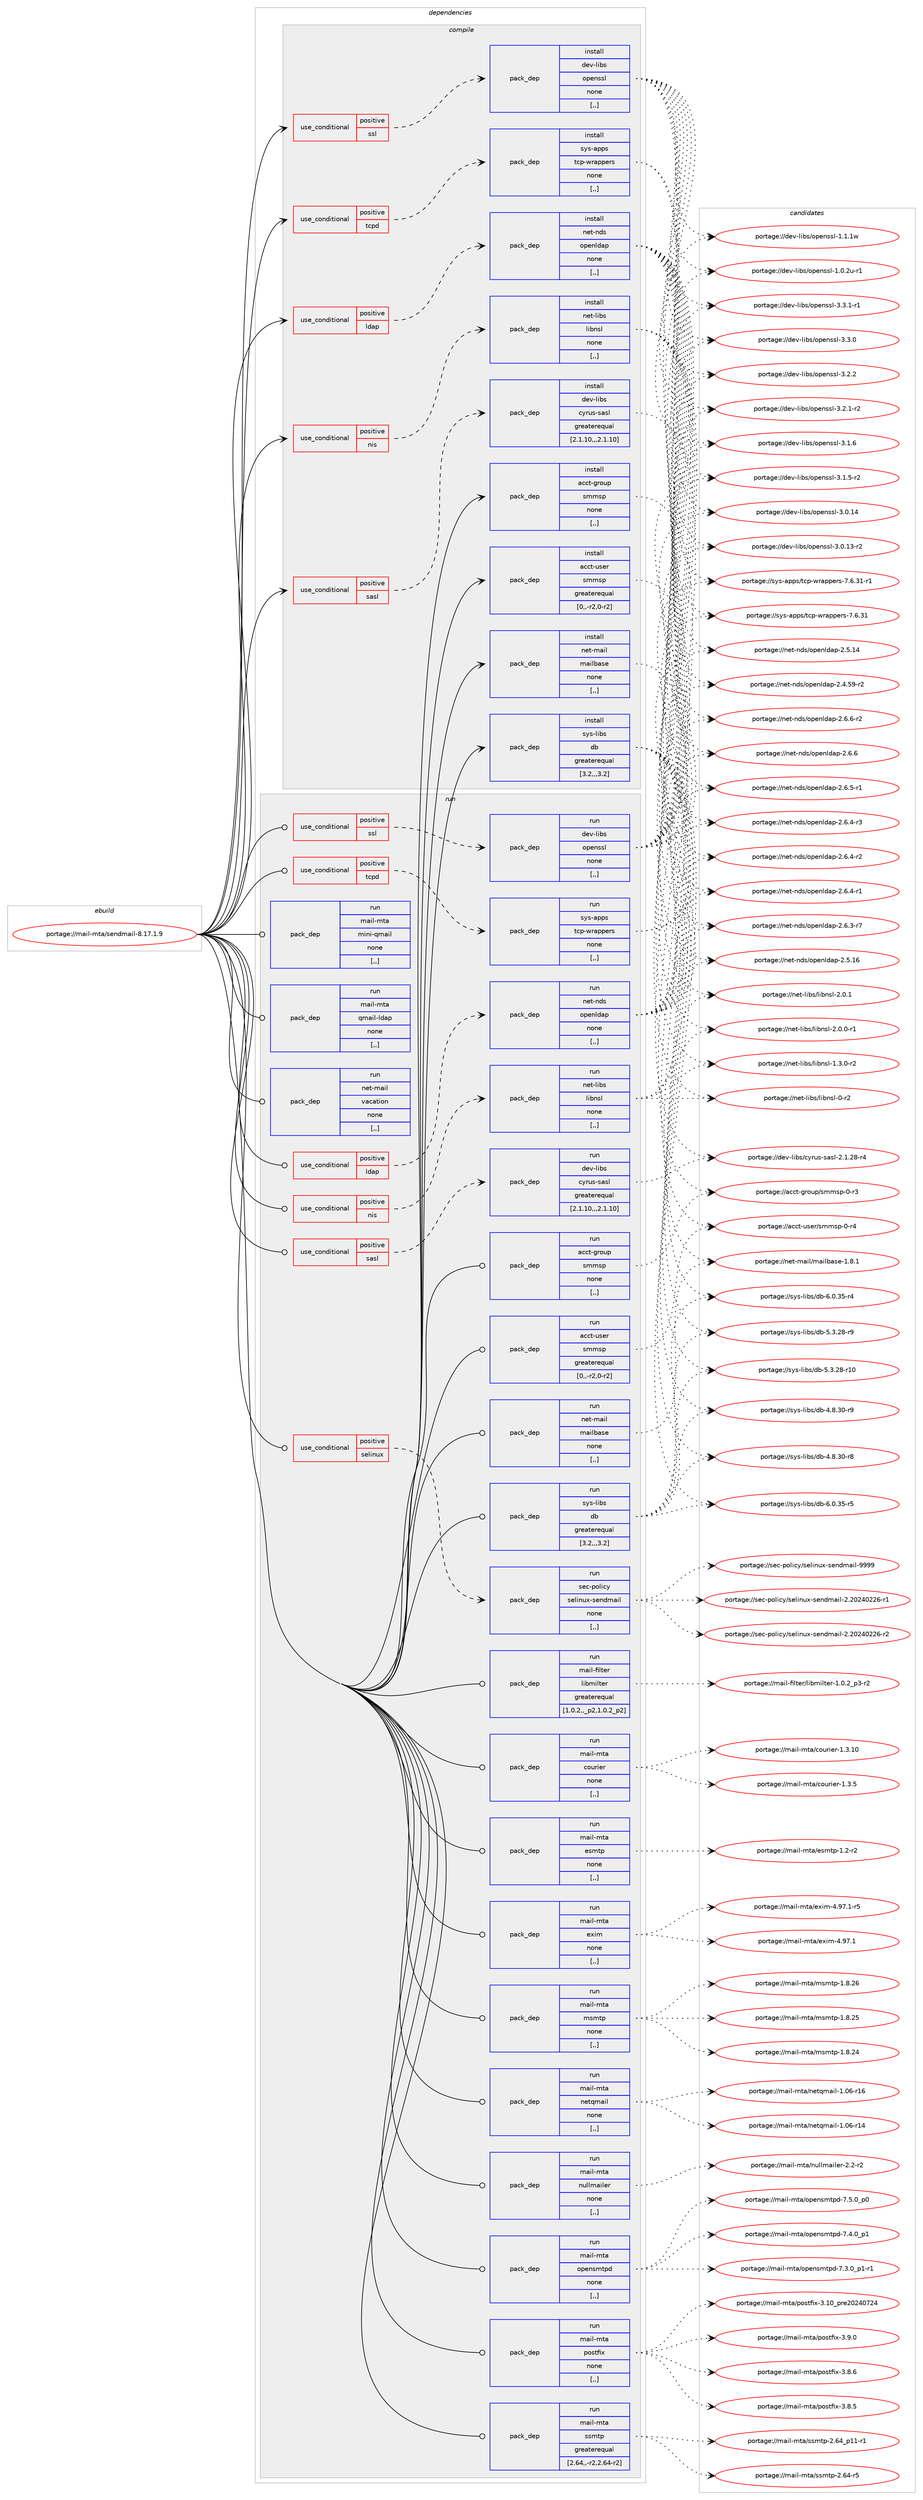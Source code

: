 digraph prolog {

# *************
# Graph options
# *************

newrank=true;
concentrate=true;
compound=true;
graph [rankdir=LR,fontname=Helvetica,fontsize=10,ranksep=1.5];#, ranksep=2.5, nodesep=0.2];
edge  [arrowhead=vee];
node  [fontname=Helvetica,fontsize=10];

# **********
# The ebuild
# **********

subgraph cluster_leftcol {
color=gray;
label=<<i>ebuild</i>>;
id [label="portage://mail-mta/sendmail-8.17.1.9", color=red, width=4, href="../mail-mta/sendmail-8.17.1.9.svg"];
}

# ****************
# The dependencies
# ****************

subgraph cluster_midcol {
color=gray;
label=<<i>dependencies</i>>;
subgraph cluster_compile {
fillcolor="#eeeeee";
style=filled;
label=<<i>compile</i>>;
subgraph cond70878 {
dependency281700 [label=<<TABLE BORDER="0" CELLBORDER="1" CELLSPACING="0" CELLPADDING="4"><TR><TD ROWSPAN="3" CELLPADDING="10">use_conditional</TD></TR><TR><TD>positive</TD></TR><TR><TD>ldap</TD></TR></TABLE>>, shape=none, color=red];
subgraph pack208512 {
dependency281701 [label=<<TABLE BORDER="0" CELLBORDER="1" CELLSPACING="0" CELLPADDING="4" WIDTH="220"><TR><TD ROWSPAN="6" CELLPADDING="30">pack_dep</TD></TR><TR><TD WIDTH="110">install</TD></TR><TR><TD>net-nds</TD></TR><TR><TD>openldap</TD></TR><TR><TD>none</TD></TR><TR><TD>[,,]</TD></TR></TABLE>>, shape=none, color=blue];
}
dependency281700:e -> dependency281701:w [weight=20,style="dashed",arrowhead="vee"];
}
id:e -> dependency281700:w [weight=20,style="solid",arrowhead="vee"];
subgraph cond70879 {
dependency281702 [label=<<TABLE BORDER="0" CELLBORDER="1" CELLSPACING="0" CELLPADDING="4"><TR><TD ROWSPAN="3" CELLPADDING="10">use_conditional</TD></TR><TR><TD>positive</TD></TR><TR><TD>nis</TD></TR></TABLE>>, shape=none, color=red];
subgraph pack208513 {
dependency281703 [label=<<TABLE BORDER="0" CELLBORDER="1" CELLSPACING="0" CELLPADDING="4" WIDTH="220"><TR><TD ROWSPAN="6" CELLPADDING="30">pack_dep</TD></TR><TR><TD WIDTH="110">install</TD></TR><TR><TD>net-libs</TD></TR><TR><TD>libnsl</TD></TR><TR><TD>none</TD></TR><TR><TD>[,,]</TD></TR></TABLE>>, shape=none, color=blue];
}
dependency281702:e -> dependency281703:w [weight=20,style="dashed",arrowhead="vee"];
}
id:e -> dependency281702:w [weight=20,style="solid",arrowhead="vee"];
subgraph cond70880 {
dependency281704 [label=<<TABLE BORDER="0" CELLBORDER="1" CELLSPACING="0" CELLPADDING="4"><TR><TD ROWSPAN="3" CELLPADDING="10">use_conditional</TD></TR><TR><TD>positive</TD></TR><TR><TD>sasl</TD></TR></TABLE>>, shape=none, color=red];
subgraph pack208514 {
dependency281705 [label=<<TABLE BORDER="0" CELLBORDER="1" CELLSPACING="0" CELLPADDING="4" WIDTH="220"><TR><TD ROWSPAN="6" CELLPADDING="30">pack_dep</TD></TR><TR><TD WIDTH="110">install</TD></TR><TR><TD>dev-libs</TD></TR><TR><TD>cyrus-sasl</TD></TR><TR><TD>greaterequal</TD></TR><TR><TD>[2.1.10,,,2.1.10]</TD></TR></TABLE>>, shape=none, color=blue];
}
dependency281704:e -> dependency281705:w [weight=20,style="dashed",arrowhead="vee"];
}
id:e -> dependency281704:w [weight=20,style="solid",arrowhead="vee"];
subgraph cond70881 {
dependency281706 [label=<<TABLE BORDER="0" CELLBORDER="1" CELLSPACING="0" CELLPADDING="4"><TR><TD ROWSPAN="3" CELLPADDING="10">use_conditional</TD></TR><TR><TD>positive</TD></TR><TR><TD>ssl</TD></TR></TABLE>>, shape=none, color=red];
subgraph pack208515 {
dependency281707 [label=<<TABLE BORDER="0" CELLBORDER="1" CELLSPACING="0" CELLPADDING="4" WIDTH="220"><TR><TD ROWSPAN="6" CELLPADDING="30">pack_dep</TD></TR><TR><TD WIDTH="110">install</TD></TR><TR><TD>dev-libs</TD></TR><TR><TD>openssl</TD></TR><TR><TD>none</TD></TR><TR><TD>[,,]</TD></TR></TABLE>>, shape=none, color=blue];
}
dependency281706:e -> dependency281707:w [weight=20,style="dashed",arrowhead="vee"];
}
id:e -> dependency281706:w [weight=20,style="solid",arrowhead="vee"];
subgraph cond70882 {
dependency281708 [label=<<TABLE BORDER="0" CELLBORDER="1" CELLSPACING="0" CELLPADDING="4"><TR><TD ROWSPAN="3" CELLPADDING="10">use_conditional</TD></TR><TR><TD>positive</TD></TR><TR><TD>tcpd</TD></TR></TABLE>>, shape=none, color=red];
subgraph pack208516 {
dependency281709 [label=<<TABLE BORDER="0" CELLBORDER="1" CELLSPACING="0" CELLPADDING="4" WIDTH="220"><TR><TD ROWSPAN="6" CELLPADDING="30">pack_dep</TD></TR><TR><TD WIDTH="110">install</TD></TR><TR><TD>sys-apps</TD></TR><TR><TD>tcp-wrappers</TD></TR><TR><TD>none</TD></TR><TR><TD>[,,]</TD></TR></TABLE>>, shape=none, color=blue];
}
dependency281708:e -> dependency281709:w [weight=20,style="dashed",arrowhead="vee"];
}
id:e -> dependency281708:w [weight=20,style="solid",arrowhead="vee"];
subgraph pack208517 {
dependency281710 [label=<<TABLE BORDER="0" CELLBORDER="1" CELLSPACING="0" CELLPADDING="4" WIDTH="220"><TR><TD ROWSPAN="6" CELLPADDING="30">pack_dep</TD></TR><TR><TD WIDTH="110">install</TD></TR><TR><TD>acct-group</TD></TR><TR><TD>smmsp</TD></TR><TR><TD>none</TD></TR><TR><TD>[,,]</TD></TR></TABLE>>, shape=none, color=blue];
}
id:e -> dependency281710:w [weight=20,style="solid",arrowhead="vee"];
subgraph pack208518 {
dependency281711 [label=<<TABLE BORDER="0" CELLBORDER="1" CELLSPACING="0" CELLPADDING="4" WIDTH="220"><TR><TD ROWSPAN="6" CELLPADDING="30">pack_dep</TD></TR><TR><TD WIDTH="110">install</TD></TR><TR><TD>acct-user</TD></TR><TR><TD>smmsp</TD></TR><TR><TD>greaterequal</TD></TR><TR><TD>[0,,-r2,0-r2]</TD></TR></TABLE>>, shape=none, color=blue];
}
id:e -> dependency281711:w [weight=20,style="solid",arrowhead="vee"];
subgraph pack208519 {
dependency281712 [label=<<TABLE BORDER="0" CELLBORDER="1" CELLSPACING="0" CELLPADDING="4" WIDTH="220"><TR><TD ROWSPAN="6" CELLPADDING="30">pack_dep</TD></TR><TR><TD WIDTH="110">install</TD></TR><TR><TD>net-mail</TD></TR><TR><TD>mailbase</TD></TR><TR><TD>none</TD></TR><TR><TD>[,,]</TD></TR></TABLE>>, shape=none, color=blue];
}
id:e -> dependency281712:w [weight=20,style="solid",arrowhead="vee"];
subgraph pack208520 {
dependency281713 [label=<<TABLE BORDER="0" CELLBORDER="1" CELLSPACING="0" CELLPADDING="4" WIDTH="220"><TR><TD ROWSPAN="6" CELLPADDING="30">pack_dep</TD></TR><TR><TD WIDTH="110">install</TD></TR><TR><TD>sys-libs</TD></TR><TR><TD>db</TD></TR><TR><TD>greaterequal</TD></TR><TR><TD>[3.2,,,3.2]</TD></TR></TABLE>>, shape=none, color=blue];
}
id:e -> dependency281713:w [weight=20,style="solid",arrowhead="vee"];
}
subgraph cluster_compileandrun {
fillcolor="#eeeeee";
style=filled;
label=<<i>compile and run</i>>;
}
subgraph cluster_run {
fillcolor="#eeeeee";
style=filled;
label=<<i>run</i>>;
subgraph cond70883 {
dependency281714 [label=<<TABLE BORDER="0" CELLBORDER="1" CELLSPACING="0" CELLPADDING="4"><TR><TD ROWSPAN="3" CELLPADDING="10">use_conditional</TD></TR><TR><TD>positive</TD></TR><TR><TD>ldap</TD></TR></TABLE>>, shape=none, color=red];
subgraph pack208521 {
dependency281715 [label=<<TABLE BORDER="0" CELLBORDER="1" CELLSPACING="0" CELLPADDING="4" WIDTH="220"><TR><TD ROWSPAN="6" CELLPADDING="30">pack_dep</TD></TR><TR><TD WIDTH="110">run</TD></TR><TR><TD>net-nds</TD></TR><TR><TD>openldap</TD></TR><TR><TD>none</TD></TR><TR><TD>[,,]</TD></TR></TABLE>>, shape=none, color=blue];
}
dependency281714:e -> dependency281715:w [weight=20,style="dashed",arrowhead="vee"];
}
id:e -> dependency281714:w [weight=20,style="solid",arrowhead="odot"];
subgraph cond70884 {
dependency281716 [label=<<TABLE BORDER="0" CELLBORDER="1" CELLSPACING="0" CELLPADDING="4"><TR><TD ROWSPAN="3" CELLPADDING="10">use_conditional</TD></TR><TR><TD>positive</TD></TR><TR><TD>nis</TD></TR></TABLE>>, shape=none, color=red];
subgraph pack208522 {
dependency281717 [label=<<TABLE BORDER="0" CELLBORDER="1" CELLSPACING="0" CELLPADDING="4" WIDTH="220"><TR><TD ROWSPAN="6" CELLPADDING="30">pack_dep</TD></TR><TR><TD WIDTH="110">run</TD></TR><TR><TD>net-libs</TD></TR><TR><TD>libnsl</TD></TR><TR><TD>none</TD></TR><TR><TD>[,,]</TD></TR></TABLE>>, shape=none, color=blue];
}
dependency281716:e -> dependency281717:w [weight=20,style="dashed",arrowhead="vee"];
}
id:e -> dependency281716:w [weight=20,style="solid",arrowhead="odot"];
subgraph cond70885 {
dependency281718 [label=<<TABLE BORDER="0" CELLBORDER="1" CELLSPACING="0" CELLPADDING="4"><TR><TD ROWSPAN="3" CELLPADDING="10">use_conditional</TD></TR><TR><TD>positive</TD></TR><TR><TD>sasl</TD></TR></TABLE>>, shape=none, color=red];
subgraph pack208523 {
dependency281719 [label=<<TABLE BORDER="0" CELLBORDER="1" CELLSPACING="0" CELLPADDING="4" WIDTH="220"><TR><TD ROWSPAN="6" CELLPADDING="30">pack_dep</TD></TR><TR><TD WIDTH="110">run</TD></TR><TR><TD>dev-libs</TD></TR><TR><TD>cyrus-sasl</TD></TR><TR><TD>greaterequal</TD></TR><TR><TD>[2.1.10,,,2.1.10]</TD></TR></TABLE>>, shape=none, color=blue];
}
dependency281718:e -> dependency281719:w [weight=20,style="dashed",arrowhead="vee"];
}
id:e -> dependency281718:w [weight=20,style="solid",arrowhead="odot"];
subgraph cond70886 {
dependency281720 [label=<<TABLE BORDER="0" CELLBORDER="1" CELLSPACING="0" CELLPADDING="4"><TR><TD ROWSPAN="3" CELLPADDING="10">use_conditional</TD></TR><TR><TD>positive</TD></TR><TR><TD>selinux</TD></TR></TABLE>>, shape=none, color=red];
subgraph pack208524 {
dependency281721 [label=<<TABLE BORDER="0" CELLBORDER="1" CELLSPACING="0" CELLPADDING="4" WIDTH="220"><TR><TD ROWSPAN="6" CELLPADDING="30">pack_dep</TD></TR><TR><TD WIDTH="110">run</TD></TR><TR><TD>sec-policy</TD></TR><TR><TD>selinux-sendmail</TD></TR><TR><TD>none</TD></TR><TR><TD>[,,]</TD></TR></TABLE>>, shape=none, color=blue];
}
dependency281720:e -> dependency281721:w [weight=20,style="dashed",arrowhead="vee"];
}
id:e -> dependency281720:w [weight=20,style="solid",arrowhead="odot"];
subgraph cond70887 {
dependency281722 [label=<<TABLE BORDER="0" CELLBORDER="1" CELLSPACING="0" CELLPADDING="4"><TR><TD ROWSPAN="3" CELLPADDING="10">use_conditional</TD></TR><TR><TD>positive</TD></TR><TR><TD>ssl</TD></TR></TABLE>>, shape=none, color=red];
subgraph pack208525 {
dependency281723 [label=<<TABLE BORDER="0" CELLBORDER="1" CELLSPACING="0" CELLPADDING="4" WIDTH="220"><TR><TD ROWSPAN="6" CELLPADDING="30">pack_dep</TD></TR><TR><TD WIDTH="110">run</TD></TR><TR><TD>dev-libs</TD></TR><TR><TD>openssl</TD></TR><TR><TD>none</TD></TR><TR><TD>[,,]</TD></TR></TABLE>>, shape=none, color=blue];
}
dependency281722:e -> dependency281723:w [weight=20,style="dashed",arrowhead="vee"];
}
id:e -> dependency281722:w [weight=20,style="solid",arrowhead="odot"];
subgraph cond70888 {
dependency281724 [label=<<TABLE BORDER="0" CELLBORDER="1" CELLSPACING="0" CELLPADDING="4"><TR><TD ROWSPAN="3" CELLPADDING="10">use_conditional</TD></TR><TR><TD>positive</TD></TR><TR><TD>tcpd</TD></TR></TABLE>>, shape=none, color=red];
subgraph pack208526 {
dependency281725 [label=<<TABLE BORDER="0" CELLBORDER="1" CELLSPACING="0" CELLPADDING="4" WIDTH="220"><TR><TD ROWSPAN="6" CELLPADDING="30">pack_dep</TD></TR><TR><TD WIDTH="110">run</TD></TR><TR><TD>sys-apps</TD></TR><TR><TD>tcp-wrappers</TD></TR><TR><TD>none</TD></TR><TR><TD>[,,]</TD></TR></TABLE>>, shape=none, color=blue];
}
dependency281724:e -> dependency281725:w [weight=20,style="dashed",arrowhead="vee"];
}
id:e -> dependency281724:w [weight=20,style="solid",arrowhead="odot"];
subgraph pack208527 {
dependency281726 [label=<<TABLE BORDER="0" CELLBORDER="1" CELLSPACING="0" CELLPADDING="4" WIDTH="220"><TR><TD ROWSPAN="6" CELLPADDING="30">pack_dep</TD></TR><TR><TD WIDTH="110">run</TD></TR><TR><TD>acct-group</TD></TR><TR><TD>smmsp</TD></TR><TR><TD>none</TD></TR><TR><TD>[,,]</TD></TR></TABLE>>, shape=none, color=blue];
}
id:e -> dependency281726:w [weight=20,style="solid",arrowhead="odot"];
subgraph pack208528 {
dependency281727 [label=<<TABLE BORDER="0" CELLBORDER="1" CELLSPACING="0" CELLPADDING="4" WIDTH="220"><TR><TD ROWSPAN="6" CELLPADDING="30">pack_dep</TD></TR><TR><TD WIDTH="110">run</TD></TR><TR><TD>acct-user</TD></TR><TR><TD>smmsp</TD></TR><TR><TD>greaterequal</TD></TR><TR><TD>[0,,-r2,0-r2]</TD></TR></TABLE>>, shape=none, color=blue];
}
id:e -> dependency281727:w [weight=20,style="solid",arrowhead="odot"];
subgraph pack208529 {
dependency281728 [label=<<TABLE BORDER="0" CELLBORDER="1" CELLSPACING="0" CELLPADDING="4" WIDTH="220"><TR><TD ROWSPAN="6" CELLPADDING="30">pack_dep</TD></TR><TR><TD WIDTH="110">run</TD></TR><TR><TD>mail-filter</TD></TR><TR><TD>libmilter</TD></TR><TR><TD>greaterequal</TD></TR><TR><TD>[1.0.2,,_p2,1.0.2_p2]</TD></TR></TABLE>>, shape=none, color=blue];
}
id:e -> dependency281728:w [weight=20,style="solid",arrowhead="odot"];
subgraph pack208530 {
dependency281729 [label=<<TABLE BORDER="0" CELLBORDER="1" CELLSPACING="0" CELLPADDING="4" WIDTH="220"><TR><TD ROWSPAN="6" CELLPADDING="30">pack_dep</TD></TR><TR><TD WIDTH="110">run</TD></TR><TR><TD>net-mail</TD></TR><TR><TD>mailbase</TD></TR><TR><TD>none</TD></TR><TR><TD>[,,]</TD></TR></TABLE>>, shape=none, color=blue];
}
id:e -> dependency281729:w [weight=20,style="solid",arrowhead="odot"];
subgraph pack208531 {
dependency281730 [label=<<TABLE BORDER="0" CELLBORDER="1" CELLSPACING="0" CELLPADDING="4" WIDTH="220"><TR><TD ROWSPAN="6" CELLPADDING="30">pack_dep</TD></TR><TR><TD WIDTH="110">run</TD></TR><TR><TD>sys-libs</TD></TR><TR><TD>db</TD></TR><TR><TD>greaterequal</TD></TR><TR><TD>[3.2,,,3.2]</TD></TR></TABLE>>, shape=none, color=blue];
}
id:e -> dependency281730:w [weight=20,style="solid",arrowhead="odot"];
subgraph pack208532 {
dependency281731 [label=<<TABLE BORDER="0" CELLBORDER="1" CELLSPACING="0" CELLPADDING="4" WIDTH="220"><TR><TD ROWSPAN="6" CELLPADDING="30">pack_dep</TD></TR><TR><TD WIDTH="110">run</TD></TR><TR><TD>mail-mta</TD></TR><TR><TD>courier</TD></TR><TR><TD>none</TD></TR><TR><TD>[,,]</TD></TR></TABLE>>, shape=none, color=blue];
}
id:e -> dependency281731:w [weight=20,style="solid",arrowhead="odot"];
subgraph pack208533 {
dependency281732 [label=<<TABLE BORDER="0" CELLBORDER="1" CELLSPACING="0" CELLPADDING="4" WIDTH="220"><TR><TD ROWSPAN="6" CELLPADDING="30">pack_dep</TD></TR><TR><TD WIDTH="110">run</TD></TR><TR><TD>mail-mta</TD></TR><TR><TD>esmtp</TD></TR><TR><TD>none</TD></TR><TR><TD>[,,]</TD></TR></TABLE>>, shape=none, color=blue];
}
id:e -> dependency281732:w [weight=20,style="solid",arrowhead="odot"];
subgraph pack208534 {
dependency281733 [label=<<TABLE BORDER="0" CELLBORDER="1" CELLSPACING="0" CELLPADDING="4" WIDTH="220"><TR><TD ROWSPAN="6" CELLPADDING="30">pack_dep</TD></TR><TR><TD WIDTH="110">run</TD></TR><TR><TD>mail-mta</TD></TR><TR><TD>exim</TD></TR><TR><TD>none</TD></TR><TR><TD>[,,]</TD></TR></TABLE>>, shape=none, color=blue];
}
id:e -> dependency281733:w [weight=20,style="solid",arrowhead="odot"];
subgraph pack208535 {
dependency281734 [label=<<TABLE BORDER="0" CELLBORDER="1" CELLSPACING="0" CELLPADDING="4" WIDTH="220"><TR><TD ROWSPAN="6" CELLPADDING="30">pack_dep</TD></TR><TR><TD WIDTH="110">run</TD></TR><TR><TD>mail-mta</TD></TR><TR><TD>mini-qmail</TD></TR><TR><TD>none</TD></TR><TR><TD>[,,]</TD></TR></TABLE>>, shape=none, color=blue];
}
id:e -> dependency281734:w [weight=20,style="solid",arrowhead="odot"];
subgraph pack208536 {
dependency281735 [label=<<TABLE BORDER="0" CELLBORDER="1" CELLSPACING="0" CELLPADDING="4" WIDTH="220"><TR><TD ROWSPAN="6" CELLPADDING="30">pack_dep</TD></TR><TR><TD WIDTH="110">run</TD></TR><TR><TD>mail-mta</TD></TR><TR><TD>msmtp</TD></TR><TR><TD>none</TD></TR><TR><TD>[,,]</TD></TR></TABLE>>, shape=none, color=blue];
}
id:e -> dependency281735:w [weight=20,style="solid",arrowhead="odot"];
subgraph pack208537 {
dependency281736 [label=<<TABLE BORDER="0" CELLBORDER="1" CELLSPACING="0" CELLPADDING="4" WIDTH="220"><TR><TD ROWSPAN="6" CELLPADDING="30">pack_dep</TD></TR><TR><TD WIDTH="110">run</TD></TR><TR><TD>mail-mta</TD></TR><TR><TD>netqmail</TD></TR><TR><TD>none</TD></TR><TR><TD>[,,]</TD></TR></TABLE>>, shape=none, color=blue];
}
id:e -> dependency281736:w [weight=20,style="solid",arrowhead="odot"];
subgraph pack208538 {
dependency281737 [label=<<TABLE BORDER="0" CELLBORDER="1" CELLSPACING="0" CELLPADDING="4" WIDTH="220"><TR><TD ROWSPAN="6" CELLPADDING="30">pack_dep</TD></TR><TR><TD WIDTH="110">run</TD></TR><TR><TD>mail-mta</TD></TR><TR><TD>nullmailer</TD></TR><TR><TD>none</TD></TR><TR><TD>[,,]</TD></TR></TABLE>>, shape=none, color=blue];
}
id:e -> dependency281737:w [weight=20,style="solid",arrowhead="odot"];
subgraph pack208539 {
dependency281738 [label=<<TABLE BORDER="0" CELLBORDER="1" CELLSPACING="0" CELLPADDING="4" WIDTH="220"><TR><TD ROWSPAN="6" CELLPADDING="30">pack_dep</TD></TR><TR><TD WIDTH="110">run</TD></TR><TR><TD>mail-mta</TD></TR><TR><TD>opensmtpd</TD></TR><TR><TD>none</TD></TR><TR><TD>[,,]</TD></TR></TABLE>>, shape=none, color=blue];
}
id:e -> dependency281738:w [weight=20,style="solid",arrowhead="odot"];
subgraph pack208540 {
dependency281739 [label=<<TABLE BORDER="0" CELLBORDER="1" CELLSPACING="0" CELLPADDING="4" WIDTH="220"><TR><TD ROWSPAN="6" CELLPADDING="30">pack_dep</TD></TR><TR><TD WIDTH="110">run</TD></TR><TR><TD>mail-mta</TD></TR><TR><TD>postfix</TD></TR><TR><TD>none</TD></TR><TR><TD>[,,]</TD></TR></TABLE>>, shape=none, color=blue];
}
id:e -> dependency281739:w [weight=20,style="solid",arrowhead="odot"];
subgraph pack208541 {
dependency281740 [label=<<TABLE BORDER="0" CELLBORDER="1" CELLSPACING="0" CELLPADDING="4" WIDTH="220"><TR><TD ROWSPAN="6" CELLPADDING="30">pack_dep</TD></TR><TR><TD WIDTH="110">run</TD></TR><TR><TD>mail-mta</TD></TR><TR><TD>qmail-ldap</TD></TR><TR><TD>none</TD></TR><TR><TD>[,,]</TD></TR></TABLE>>, shape=none, color=blue];
}
id:e -> dependency281740:w [weight=20,style="solid",arrowhead="odot"];
subgraph pack208542 {
dependency281741 [label=<<TABLE BORDER="0" CELLBORDER="1" CELLSPACING="0" CELLPADDING="4" WIDTH="220"><TR><TD ROWSPAN="6" CELLPADDING="30">pack_dep</TD></TR><TR><TD WIDTH="110">run</TD></TR><TR><TD>mail-mta</TD></TR><TR><TD>ssmtp</TD></TR><TR><TD>greaterequal</TD></TR><TR><TD>[2.64,,-r2,2.64-r2]</TD></TR></TABLE>>, shape=none, color=blue];
}
id:e -> dependency281741:w [weight=20,style="solid",arrowhead="odot"];
subgraph pack208543 {
dependency281742 [label=<<TABLE BORDER="0" CELLBORDER="1" CELLSPACING="0" CELLPADDING="4" WIDTH="220"><TR><TD ROWSPAN="6" CELLPADDING="30">pack_dep</TD></TR><TR><TD WIDTH="110">run</TD></TR><TR><TD>net-mail</TD></TR><TR><TD>vacation</TD></TR><TR><TD>none</TD></TR><TR><TD>[,,]</TD></TR></TABLE>>, shape=none, color=blue];
}
id:e -> dependency281742:w [weight=20,style="solid",arrowhead="odot"];
}
}

# **************
# The candidates
# **************

subgraph cluster_choices {
rank=same;
color=gray;
label=<<i>candidates</i>>;

subgraph choice208512 {
color=black;
nodesep=1;
choice1101011164511010011547111112101110108100971124550465446544511450 [label="portage://net-nds/openldap-2.6.6-r2", color=red, width=4,href="../net-nds/openldap-2.6.6-r2.svg"];
choice110101116451101001154711111210111010810097112455046544654 [label="portage://net-nds/openldap-2.6.6", color=red, width=4,href="../net-nds/openldap-2.6.6.svg"];
choice1101011164511010011547111112101110108100971124550465446534511449 [label="portage://net-nds/openldap-2.6.5-r1", color=red, width=4,href="../net-nds/openldap-2.6.5-r1.svg"];
choice1101011164511010011547111112101110108100971124550465446524511451 [label="portage://net-nds/openldap-2.6.4-r3", color=red, width=4,href="../net-nds/openldap-2.6.4-r3.svg"];
choice1101011164511010011547111112101110108100971124550465446524511450 [label="portage://net-nds/openldap-2.6.4-r2", color=red, width=4,href="../net-nds/openldap-2.6.4-r2.svg"];
choice1101011164511010011547111112101110108100971124550465446524511449 [label="portage://net-nds/openldap-2.6.4-r1", color=red, width=4,href="../net-nds/openldap-2.6.4-r1.svg"];
choice1101011164511010011547111112101110108100971124550465446514511455 [label="portage://net-nds/openldap-2.6.3-r7", color=red, width=4,href="../net-nds/openldap-2.6.3-r7.svg"];
choice11010111645110100115471111121011101081009711245504653464954 [label="portage://net-nds/openldap-2.5.16", color=red, width=4,href="../net-nds/openldap-2.5.16.svg"];
choice11010111645110100115471111121011101081009711245504653464952 [label="portage://net-nds/openldap-2.5.14", color=red, width=4,href="../net-nds/openldap-2.5.14.svg"];
choice110101116451101001154711111210111010810097112455046524653574511450 [label="portage://net-nds/openldap-2.4.59-r2", color=red, width=4,href="../net-nds/openldap-2.4.59-r2.svg"];
dependency281701:e -> choice1101011164511010011547111112101110108100971124550465446544511450:w [style=dotted,weight="100"];
dependency281701:e -> choice110101116451101001154711111210111010810097112455046544654:w [style=dotted,weight="100"];
dependency281701:e -> choice1101011164511010011547111112101110108100971124550465446534511449:w [style=dotted,weight="100"];
dependency281701:e -> choice1101011164511010011547111112101110108100971124550465446524511451:w [style=dotted,weight="100"];
dependency281701:e -> choice1101011164511010011547111112101110108100971124550465446524511450:w [style=dotted,weight="100"];
dependency281701:e -> choice1101011164511010011547111112101110108100971124550465446524511449:w [style=dotted,weight="100"];
dependency281701:e -> choice1101011164511010011547111112101110108100971124550465446514511455:w [style=dotted,weight="100"];
dependency281701:e -> choice11010111645110100115471111121011101081009711245504653464954:w [style=dotted,weight="100"];
dependency281701:e -> choice11010111645110100115471111121011101081009711245504653464952:w [style=dotted,weight="100"];
dependency281701:e -> choice110101116451101001154711111210111010810097112455046524653574511450:w [style=dotted,weight="100"];
}
subgraph choice208513 {
color=black;
nodesep=1;
choice11010111645108105981154710810598110115108455046484649 [label="portage://net-libs/libnsl-2.0.1", color=red, width=4,href="../net-libs/libnsl-2.0.1.svg"];
choice110101116451081059811547108105981101151084550464846484511449 [label="portage://net-libs/libnsl-2.0.0-r1", color=red, width=4,href="../net-libs/libnsl-2.0.0-r1.svg"];
choice110101116451081059811547108105981101151084549465146484511450 [label="portage://net-libs/libnsl-1.3.0-r2", color=red, width=4,href="../net-libs/libnsl-1.3.0-r2.svg"];
choice1101011164510810598115471081059811011510845484511450 [label="portage://net-libs/libnsl-0-r2", color=red, width=4,href="../net-libs/libnsl-0-r2.svg"];
dependency281703:e -> choice11010111645108105981154710810598110115108455046484649:w [style=dotted,weight="100"];
dependency281703:e -> choice110101116451081059811547108105981101151084550464846484511449:w [style=dotted,weight="100"];
dependency281703:e -> choice110101116451081059811547108105981101151084549465146484511450:w [style=dotted,weight="100"];
dependency281703:e -> choice1101011164510810598115471081059811011510845484511450:w [style=dotted,weight="100"];
}
subgraph choice208514 {
color=black;
nodesep=1;
choice100101118451081059811547991211141171154511597115108455046494650564511452 [label="portage://dev-libs/cyrus-sasl-2.1.28-r4", color=red, width=4,href="../dev-libs/cyrus-sasl-2.1.28-r4.svg"];
dependency281705:e -> choice100101118451081059811547991211141171154511597115108455046494650564511452:w [style=dotted,weight="100"];
}
subgraph choice208515 {
color=black;
nodesep=1;
choice1001011184510810598115471111121011101151151084551465146494511449 [label="portage://dev-libs/openssl-3.3.1-r1", color=red, width=4,href="../dev-libs/openssl-3.3.1-r1.svg"];
choice100101118451081059811547111112101110115115108455146514648 [label="portage://dev-libs/openssl-3.3.0", color=red, width=4,href="../dev-libs/openssl-3.3.0.svg"];
choice100101118451081059811547111112101110115115108455146504650 [label="portage://dev-libs/openssl-3.2.2", color=red, width=4,href="../dev-libs/openssl-3.2.2.svg"];
choice1001011184510810598115471111121011101151151084551465046494511450 [label="portage://dev-libs/openssl-3.2.1-r2", color=red, width=4,href="../dev-libs/openssl-3.2.1-r2.svg"];
choice100101118451081059811547111112101110115115108455146494654 [label="portage://dev-libs/openssl-3.1.6", color=red, width=4,href="../dev-libs/openssl-3.1.6.svg"];
choice1001011184510810598115471111121011101151151084551464946534511450 [label="portage://dev-libs/openssl-3.1.5-r2", color=red, width=4,href="../dev-libs/openssl-3.1.5-r2.svg"];
choice10010111845108105981154711111210111011511510845514648464952 [label="portage://dev-libs/openssl-3.0.14", color=red, width=4,href="../dev-libs/openssl-3.0.14.svg"];
choice100101118451081059811547111112101110115115108455146484649514511450 [label="portage://dev-libs/openssl-3.0.13-r2", color=red, width=4,href="../dev-libs/openssl-3.0.13-r2.svg"];
choice100101118451081059811547111112101110115115108454946494649119 [label="portage://dev-libs/openssl-1.1.1w", color=red, width=4,href="../dev-libs/openssl-1.1.1w.svg"];
choice1001011184510810598115471111121011101151151084549464846501174511449 [label="portage://dev-libs/openssl-1.0.2u-r1", color=red, width=4,href="../dev-libs/openssl-1.0.2u-r1.svg"];
dependency281707:e -> choice1001011184510810598115471111121011101151151084551465146494511449:w [style=dotted,weight="100"];
dependency281707:e -> choice100101118451081059811547111112101110115115108455146514648:w [style=dotted,weight="100"];
dependency281707:e -> choice100101118451081059811547111112101110115115108455146504650:w [style=dotted,weight="100"];
dependency281707:e -> choice1001011184510810598115471111121011101151151084551465046494511450:w [style=dotted,weight="100"];
dependency281707:e -> choice100101118451081059811547111112101110115115108455146494654:w [style=dotted,weight="100"];
dependency281707:e -> choice1001011184510810598115471111121011101151151084551464946534511450:w [style=dotted,weight="100"];
dependency281707:e -> choice10010111845108105981154711111210111011511510845514648464952:w [style=dotted,weight="100"];
dependency281707:e -> choice100101118451081059811547111112101110115115108455146484649514511450:w [style=dotted,weight="100"];
dependency281707:e -> choice100101118451081059811547111112101110115115108454946494649119:w [style=dotted,weight="100"];
dependency281707:e -> choice1001011184510810598115471111121011101151151084549464846501174511449:w [style=dotted,weight="100"];
}
subgraph choice208516 {
color=black;
nodesep=1;
choice115121115459711211211547116991124511911497112112101114115455546544651494511449 [label="portage://sys-apps/tcp-wrappers-7.6.31-r1", color=red, width=4,href="../sys-apps/tcp-wrappers-7.6.31-r1.svg"];
choice11512111545971121121154711699112451191149711211210111411545554654465149 [label="portage://sys-apps/tcp-wrappers-7.6.31", color=red, width=4,href="../sys-apps/tcp-wrappers-7.6.31.svg"];
dependency281709:e -> choice115121115459711211211547116991124511911497112112101114115455546544651494511449:w [style=dotted,weight="100"];
dependency281709:e -> choice11512111545971121121154711699112451191149711211210111411545554654465149:w [style=dotted,weight="100"];
}
subgraph choice208517 {
color=black;
nodesep=1;
choice979999116451031141111171124711510910911511245484511451 [label="portage://acct-group/smmsp-0-r3", color=red, width=4,href="../acct-group/smmsp-0-r3.svg"];
dependency281710:e -> choice979999116451031141111171124711510910911511245484511451:w [style=dotted,weight="100"];
}
subgraph choice208518 {
color=black;
nodesep=1;
choice979999116451171151011144711510910911511245484511452 [label="portage://acct-user/smmsp-0-r4", color=red, width=4,href="../acct-user/smmsp-0-r4.svg"];
dependency281711:e -> choice979999116451171151011144711510910911511245484511452:w [style=dotted,weight="100"];
}
subgraph choice208519 {
color=black;
nodesep=1;
choice110101116451099710510847109971051089897115101454946564649 [label="portage://net-mail/mailbase-1.8.1", color=red, width=4,href="../net-mail/mailbase-1.8.1.svg"];
dependency281712:e -> choice110101116451099710510847109971051089897115101454946564649:w [style=dotted,weight="100"];
}
subgraph choice208520 {
color=black;
nodesep=1;
choice11512111545108105981154710098455446484651534511453 [label="portage://sys-libs/db-6.0.35-r5", color=red, width=4,href="../sys-libs/db-6.0.35-r5.svg"];
choice11512111545108105981154710098455446484651534511452 [label="portage://sys-libs/db-6.0.35-r4", color=red, width=4,href="../sys-libs/db-6.0.35-r4.svg"];
choice11512111545108105981154710098455346514650564511457 [label="portage://sys-libs/db-5.3.28-r9", color=red, width=4,href="../sys-libs/db-5.3.28-r9.svg"];
choice1151211154510810598115471009845534651465056451144948 [label="portage://sys-libs/db-5.3.28-r10", color=red, width=4,href="../sys-libs/db-5.3.28-r10.svg"];
choice11512111545108105981154710098455246564651484511457 [label="portage://sys-libs/db-4.8.30-r9", color=red, width=4,href="../sys-libs/db-4.8.30-r9.svg"];
choice11512111545108105981154710098455246564651484511456 [label="portage://sys-libs/db-4.8.30-r8", color=red, width=4,href="../sys-libs/db-4.8.30-r8.svg"];
dependency281713:e -> choice11512111545108105981154710098455446484651534511453:w [style=dotted,weight="100"];
dependency281713:e -> choice11512111545108105981154710098455446484651534511452:w [style=dotted,weight="100"];
dependency281713:e -> choice11512111545108105981154710098455346514650564511457:w [style=dotted,weight="100"];
dependency281713:e -> choice1151211154510810598115471009845534651465056451144948:w [style=dotted,weight="100"];
dependency281713:e -> choice11512111545108105981154710098455246564651484511457:w [style=dotted,weight="100"];
dependency281713:e -> choice11512111545108105981154710098455246564651484511456:w [style=dotted,weight="100"];
}
subgraph choice208521 {
color=black;
nodesep=1;
choice1101011164511010011547111112101110108100971124550465446544511450 [label="portage://net-nds/openldap-2.6.6-r2", color=red, width=4,href="../net-nds/openldap-2.6.6-r2.svg"];
choice110101116451101001154711111210111010810097112455046544654 [label="portage://net-nds/openldap-2.6.6", color=red, width=4,href="../net-nds/openldap-2.6.6.svg"];
choice1101011164511010011547111112101110108100971124550465446534511449 [label="portage://net-nds/openldap-2.6.5-r1", color=red, width=4,href="../net-nds/openldap-2.6.5-r1.svg"];
choice1101011164511010011547111112101110108100971124550465446524511451 [label="portage://net-nds/openldap-2.6.4-r3", color=red, width=4,href="../net-nds/openldap-2.6.4-r3.svg"];
choice1101011164511010011547111112101110108100971124550465446524511450 [label="portage://net-nds/openldap-2.6.4-r2", color=red, width=4,href="../net-nds/openldap-2.6.4-r2.svg"];
choice1101011164511010011547111112101110108100971124550465446524511449 [label="portage://net-nds/openldap-2.6.4-r1", color=red, width=4,href="../net-nds/openldap-2.6.4-r1.svg"];
choice1101011164511010011547111112101110108100971124550465446514511455 [label="portage://net-nds/openldap-2.6.3-r7", color=red, width=4,href="../net-nds/openldap-2.6.3-r7.svg"];
choice11010111645110100115471111121011101081009711245504653464954 [label="portage://net-nds/openldap-2.5.16", color=red, width=4,href="../net-nds/openldap-2.5.16.svg"];
choice11010111645110100115471111121011101081009711245504653464952 [label="portage://net-nds/openldap-2.5.14", color=red, width=4,href="../net-nds/openldap-2.5.14.svg"];
choice110101116451101001154711111210111010810097112455046524653574511450 [label="portage://net-nds/openldap-2.4.59-r2", color=red, width=4,href="../net-nds/openldap-2.4.59-r2.svg"];
dependency281715:e -> choice1101011164511010011547111112101110108100971124550465446544511450:w [style=dotted,weight="100"];
dependency281715:e -> choice110101116451101001154711111210111010810097112455046544654:w [style=dotted,weight="100"];
dependency281715:e -> choice1101011164511010011547111112101110108100971124550465446534511449:w [style=dotted,weight="100"];
dependency281715:e -> choice1101011164511010011547111112101110108100971124550465446524511451:w [style=dotted,weight="100"];
dependency281715:e -> choice1101011164511010011547111112101110108100971124550465446524511450:w [style=dotted,weight="100"];
dependency281715:e -> choice1101011164511010011547111112101110108100971124550465446524511449:w [style=dotted,weight="100"];
dependency281715:e -> choice1101011164511010011547111112101110108100971124550465446514511455:w [style=dotted,weight="100"];
dependency281715:e -> choice11010111645110100115471111121011101081009711245504653464954:w [style=dotted,weight="100"];
dependency281715:e -> choice11010111645110100115471111121011101081009711245504653464952:w [style=dotted,weight="100"];
dependency281715:e -> choice110101116451101001154711111210111010810097112455046524653574511450:w [style=dotted,weight="100"];
}
subgraph choice208522 {
color=black;
nodesep=1;
choice11010111645108105981154710810598110115108455046484649 [label="portage://net-libs/libnsl-2.0.1", color=red, width=4,href="../net-libs/libnsl-2.0.1.svg"];
choice110101116451081059811547108105981101151084550464846484511449 [label="portage://net-libs/libnsl-2.0.0-r1", color=red, width=4,href="../net-libs/libnsl-2.0.0-r1.svg"];
choice110101116451081059811547108105981101151084549465146484511450 [label="portage://net-libs/libnsl-1.3.0-r2", color=red, width=4,href="../net-libs/libnsl-1.3.0-r2.svg"];
choice1101011164510810598115471081059811011510845484511450 [label="portage://net-libs/libnsl-0-r2", color=red, width=4,href="../net-libs/libnsl-0-r2.svg"];
dependency281717:e -> choice11010111645108105981154710810598110115108455046484649:w [style=dotted,weight="100"];
dependency281717:e -> choice110101116451081059811547108105981101151084550464846484511449:w [style=dotted,weight="100"];
dependency281717:e -> choice110101116451081059811547108105981101151084549465146484511450:w [style=dotted,weight="100"];
dependency281717:e -> choice1101011164510810598115471081059811011510845484511450:w [style=dotted,weight="100"];
}
subgraph choice208523 {
color=black;
nodesep=1;
choice100101118451081059811547991211141171154511597115108455046494650564511452 [label="portage://dev-libs/cyrus-sasl-2.1.28-r4", color=red, width=4,href="../dev-libs/cyrus-sasl-2.1.28-r4.svg"];
dependency281719:e -> choice100101118451081059811547991211141171154511597115108455046494650564511452:w [style=dotted,weight="100"];
}
subgraph choice208524 {
color=black;
nodesep=1;
choice1151019945112111108105991214711510110810511011712045115101110100109971051084557575757 [label="portage://sec-policy/selinux-sendmail-9999", color=red, width=4,href="../sec-policy/selinux-sendmail-9999.svg"];
choice11510199451121111081059912147115101108105110117120451151011101001099710510845504650485052485050544511450 [label="portage://sec-policy/selinux-sendmail-2.20240226-r2", color=red, width=4,href="../sec-policy/selinux-sendmail-2.20240226-r2.svg"];
choice11510199451121111081059912147115101108105110117120451151011101001099710510845504650485052485050544511449 [label="portage://sec-policy/selinux-sendmail-2.20240226-r1", color=red, width=4,href="../sec-policy/selinux-sendmail-2.20240226-r1.svg"];
dependency281721:e -> choice1151019945112111108105991214711510110810511011712045115101110100109971051084557575757:w [style=dotted,weight="100"];
dependency281721:e -> choice11510199451121111081059912147115101108105110117120451151011101001099710510845504650485052485050544511450:w [style=dotted,weight="100"];
dependency281721:e -> choice11510199451121111081059912147115101108105110117120451151011101001099710510845504650485052485050544511449:w [style=dotted,weight="100"];
}
subgraph choice208525 {
color=black;
nodesep=1;
choice1001011184510810598115471111121011101151151084551465146494511449 [label="portage://dev-libs/openssl-3.3.1-r1", color=red, width=4,href="../dev-libs/openssl-3.3.1-r1.svg"];
choice100101118451081059811547111112101110115115108455146514648 [label="portage://dev-libs/openssl-3.3.0", color=red, width=4,href="../dev-libs/openssl-3.3.0.svg"];
choice100101118451081059811547111112101110115115108455146504650 [label="portage://dev-libs/openssl-3.2.2", color=red, width=4,href="../dev-libs/openssl-3.2.2.svg"];
choice1001011184510810598115471111121011101151151084551465046494511450 [label="portage://dev-libs/openssl-3.2.1-r2", color=red, width=4,href="../dev-libs/openssl-3.2.1-r2.svg"];
choice100101118451081059811547111112101110115115108455146494654 [label="portage://dev-libs/openssl-3.1.6", color=red, width=4,href="../dev-libs/openssl-3.1.6.svg"];
choice1001011184510810598115471111121011101151151084551464946534511450 [label="portage://dev-libs/openssl-3.1.5-r2", color=red, width=4,href="../dev-libs/openssl-3.1.5-r2.svg"];
choice10010111845108105981154711111210111011511510845514648464952 [label="portage://dev-libs/openssl-3.0.14", color=red, width=4,href="../dev-libs/openssl-3.0.14.svg"];
choice100101118451081059811547111112101110115115108455146484649514511450 [label="portage://dev-libs/openssl-3.0.13-r2", color=red, width=4,href="../dev-libs/openssl-3.0.13-r2.svg"];
choice100101118451081059811547111112101110115115108454946494649119 [label="portage://dev-libs/openssl-1.1.1w", color=red, width=4,href="../dev-libs/openssl-1.1.1w.svg"];
choice1001011184510810598115471111121011101151151084549464846501174511449 [label="portage://dev-libs/openssl-1.0.2u-r1", color=red, width=4,href="../dev-libs/openssl-1.0.2u-r1.svg"];
dependency281723:e -> choice1001011184510810598115471111121011101151151084551465146494511449:w [style=dotted,weight="100"];
dependency281723:e -> choice100101118451081059811547111112101110115115108455146514648:w [style=dotted,weight="100"];
dependency281723:e -> choice100101118451081059811547111112101110115115108455146504650:w [style=dotted,weight="100"];
dependency281723:e -> choice1001011184510810598115471111121011101151151084551465046494511450:w [style=dotted,weight="100"];
dependency281723:e -> choice100101118451081059811547111112101110115115108455146494654:w [style=dotted,weight="100"];
dependency281723:e -> choice1001011184510810598115471111121011101151151084551464946534511450:w [style=dotted,weight="100"];
dependency281723:e -> choice10010111845108105981154711111210111011511510845514648464952:w [style=dotted,weight="100"];
dependency281723:e -> choice100101118451081059811547111112101110115115108455146484649514511450:w [style=dotted,weight="100"];
dependency281723:e -> choice100101118451081059811547111112101110115115108454946494649119:w [style=dotted,weight="100"];
dependency281723:e -> choice1001011184510810598115471111121011101151151084549464846501174511449:w [style=dotted,weight="100"];
}
subgraph choice208526 {
color=black;
nodesep=1;
choice115121115459711211211547116991124511911497112112101114115455546544651494511449 [label="portage://sys-apps/tcp-wrappers-7.6.31-r1", color=red, width=4,href="../sys-apps/tcp-wrappers-7.6.31-r1.svg"];
choice11512111545971121121154711699112451191149711211210111411545554654465149 [label="portage://sys-apps/tcp-wrappers-7.6.31", color=red, width=4,href="../sys-apps/tcp-wrappers-7.6.31.svg"];
dependency281725:e -> choice115121115459711211211547116991124511911497112112101114115455546544651494511449:w [style=dotted,weight="100"];
dependency281725:e -> choice11512111545971121121154711699112451191149711211210111411545554654465149:w [style=dotted,weight="100"];
}
subgraph choice208527 {
color=black;
nodesep=1;
choice979999116451031141111171124711510910911511245484511451 [label="portage://acct-group/smmsp-0-r3", color=red, width=4,href="../acct-group/smmsp-0-r3.svg"];
dependency281726:e -> choice979999116451031141111171124711510910911511245484511451:w [style=dotted,weight="100"];
}
subgraph choice208528 {
color=black;
nodesep=1;
choice979999116451171151011144711510910911511245484511452 [label="portage://acct-user/smmsp-0-r4", color=red, width=4,href="../acct-user/smmsp-0-r4.svg"];
dependency281727:e -> choice979999116451171151011144711510910911511245484511452:w [style=dotted,weight="100"];
}
subgraph choice208529 {
color=black;
nodesep=1;
choice1099710510845102105108116101114471081059810910510811610111445494648465095112514511450 [label="portage://mail-filter/libmilter-1.0.2_p3-r2", color=red, width=4,href="../mail-filter/libmilter-1.0.2_p3-r2.svg"];
dependency281728:e -> choice1099710510845102105108116101114471081059810910510811610111445494648465095112514511450:w [style=dotted,weight="100"];
}
subgraph choice208530 {
color=black;
nodesep=1;
choice110101116451099710510847109971051089897115101454946564649 [label="portage://net-mail/mailbase-1.8.1", color=red, width=4,href="../net-mail/mailbase-1.8.1.svg"];
dependency281729:e -> choice110101116451099710510847109971051089897115101454946564649:w [style=dotted,weight="100"];
}
subgraph choice208531 {
color=black;
nodesep=1;
choice11512111545108105981154710098455446484651534511453 [label="portage://sys-libs/db-6.0.35-r5", color=red, width=4,href="../sys-libs/db-6.0.35-r5.svg"];
choice11512111545108105981154710098455446484651534511452 [label="portage://sys-libs/db-6.0.35-r4", color=red, width=4,href="../sys-libs/db-6.0.35-r4.svg"];
choice11512111545108105981154710098455346514650564511457 [label="portage://sys-libs/db-5.3.28-r9", color=red, width=4,href="../sys-libs/db-5.3.28-r9.svg"];
choice1151211154510810598115471009845534651465056451144948 [label="portage://sys-libs/db-5.3.28-r10", color=red, width=4,href="../sys-libs/db-5.3.28-r10.svg"];
choice11512111545108105981154710098455246564651484511457 [label="portage://sys-libs/db-4.8.30-r9", color=red, width=4,href="../sys-libs/db-4.8.30-r9.svg"];
choice11512111545108105981154710098455246564651484511456 [label="portage://sys-libs/db-4.8.30-r8", color=red, width=4,href="../sys-libs/db-4.8.30-r8.svg"];
dependency281730:e -> choice11512111545108105981154710098455446484651534511453:w [style=dotted,weight="100"];
dependency281730:e -> choice11512111545108105981154710098455446484651534511452:w [style=dotted,weight="100"];
dependency281730:e -> choice11512111545108105981154710098455346514650564511457:w [style=dotted,weight="100"];
dependency281730:e -> choice1151211154510810598115471009845534651465056451144948:w [style=dotted,weight="100"];
dependency281730:e -> choice11512111545108105981154710098455246564651484511457:w [style=dotted,weight="100"];
dependency281730:e -> choice11512111545108105981154710098455246564651484511456:w [style=dotted,weight="100"];
}
subgraph choice208532 {
color=black;
nodesep=1;
choice109971051084510911697479911111711410510111445494651464948 [label="portage://mail-mta/courier-1.3.10", color=red, width=4,href="../mail-mta/courier-1.3.10.svg"];
choice1099710510845109116974799111117114105101114454946514653 [label="portage://mail-mta/courier-1.3.5", color=red, width=4,href="../mail-mta/courier-1.3.5.svg"];
dependency281731:e -> choice109971051084510911697479911111711410510111445494651464948:w [style=dotted,weight="100"];
dependency281731:e -> choice1099710510845109116974799111117114105101114454946514653:w [style=dotted,weight="100"];
}
subgraph choice208533 {
color=black;
nodesep=1;
choice10997105108451091169747101115109116112454946504511450 [label="portage://mail-mta/esmtp-1.2-r2", color=red, width=4,href="../mail-mta/esmtp-1.2-r2.svg"];
dependency281732:e -> choice10997105108451091169747101115109116112454946504511450:w [style=dotted,weight="100"];
}
subgraph choice208534 {
color=black;
nodesep=1;
choice10997105108451091169747101120105109455246575546494511453 [label="portage://mail-mta/exim-4.97.1-r5", color=red, width=4,href="../mail-mta/exim-4.97.1-r5.svg"];
choice1099710510845109116974710112010510945524657554649 [label="portage://mail-mta/exim-4.97.1", color=red, width=4,href="../mail-mta/exim-4.97.1.svg"];
dependency281733:e -> choice10997105108451091169747101120105109455246575546494511453:w [style=dotted,weight="100"];
dependency281733:e -> choice1099710510845109116974710112010510945524657554649:w [style=dotted,weight="100"];
}
subgraph choice208535 {
color=black;
nodesep=1;
}
subgraph choice208536 {
color=black;
nodesep=1;
choice1099710510845109116974710911510911611245494656465054 [label="portage://mail-mta/msmtp-1.8.26", color=red, width=4,href="../mail-mta/msmtp-1.8.26.svg"];
choice1099710510845109116974710911510911611245494656465053 [label="portage://mail-mta/msmtp-1.8.25", color=red, width=4,href="../mail-mta/msmtp-1.8.25.svg"];
choice1099710510845109116974710911510911611245494656465052 [label="portage://mail-mta/msmtp-1.8.24", color=red, width=4,href="../mail-mta/msmtp-1.8.24.svg"];
dependency281735:e -> choice1099710510845109116974710911510911611245494656465054:w [style=dotted,weight="100"];
dependency281735:e -> choice1099710510845109116974710911510911611245494656465053:w [style=dotted,weight="100"];
dependency281735:e -> choice1099710510845109116974710911510911611245494656465052:w [style=dotted,weight="100"];
}
subgraph choice208537 {
color=black;
nodesep=1;
choice10997105108451091169747110101116113109971051084549464854451144954 [label="portage://mail-mta/netqmail-1.06-r16", color=red, width=4,href="../mail-mta/netqmail-1.06-r16.svg"];
choice10997105108451091169747110101116113109971051084549464854451144952 [label="portage://mail-mta/netqmail-1.06-r14", color=red, width=4,href="../mail-mta/netqmail-1.06-r14.svg"];
dependency281736:e -> choice10997105108451091169747110101116113109971051084549464854451144954:w [style=dotted,weight="100"];
dependency281736:e -> choice10997105108451091169747110101116113109971051084549464854451144952:w [style=dotted,weight="100"];
}
subgraph choice208538 {
color=black;
nodesep=1;
choice1099710510845109116974711011710810810997105108101114455046504511450 [label="portage://mail-mta/nullmailer-2.2-r2", color=red, width=4,href="../mail-mta/nullmailer-2.2-r2.svg"];
dependency281737:e -> choice1099710510845109116974711011710810810997105108101114455046504511450:w [style=dotted,weight="100"];
}
subgraph choice208539 {
color=black;
nodesep=1;
choice109971051084510911697471111121011101151091161121004555465346489511248 [label="portage://mail-mta/opensmtpd-7.5.0_p0", color=red, width=4,href="../mail-mta/opensmtpd-7.5.0_p0.svg"];
choice109971051084510911697471111121011101151091161121004555465246489511249 [label="portage://mail-mta/opensmtpd-7.4.0_p1", color=red, width=4,href="../mail-mta/opensmtpd-7.4.0_p1.svg"];
choice1099710510845109116974711111210111011510911611210045554651464895112494511449 [label="portage://mail-mta/opensmtpd-7.3.0_p1-r1", color=red, width=4,href="../mail-mta/opensmtpd-7.3.0_p1-r1.svg"];
dependency281738:e -> choice109971051084510911697471111121011101151091161121004555465346489511248:w [style=dotted,weight="100"];
dependency281738:e -> choice109971051084510911697471111121011101151091161121004555465246489511249:w [style=dotted,weight="100"];
dependency281738:e -> choice1099710510845109116974711111210111011510911611210045554651464895112494511449:w [style=dotted,weight="100"];
}
subgraph choice208540 {
color=black;
nodesep=1;
choice109971051084510911697471121111151161021051204551464948951121141015048505248555052 [label="portage://mail-mta/postfix-3.10_pre20240724", color=red, width=4,href="../mail-mta/postfix-3.10_pre20240724.svg"];
choice10997105108451091169747112111115116102105120455146574648 [label="portage://mail-mta/postfix-3.9.0", color=red, width=4,href="../mail-mta/postfix-3.9.0.svg"];
choice10997105108451091169747112111115116102105120455146564654 [label="portage://mail-mta/postfix-3.8.6", color=red, width=4,href="../mail-mta/postfix-3.8.6.svg"];
choice10997105108451091169747112111115116102105120455146564653 [label="portage://mail-mta/postfix-3.8.5", color=red, width=4,href="../mail-mta/postfix-3.8.5.svg"];
dependency281739:e -> choice109971051084510911697471121111151161021051204551464948951121141015048505248555052:w [style=dotted,weight="100"];
dependency281739:e -> choice10997105108451091169747112111115116102105120455146574648:w [style=dotted,weight="100"];
dependency281739:e -> choice10997105108451091169747112111115116102105120455146564654:w [style=dotted,weight="100"];
dependency281739:e -> choice10997105108451091169747112111115116102105120455146564653:w [style=dotted,weight="100"];
}
subgraph choice208541 {
color=black;
nodesep=1;
}
subgraph choice208542 {
color=black;
nodesep=1;
choice1099710510845109116974711511510911611245504654529511249494511449 [label="portage://mail-mta/ssmtp-2.64_p11-r1", color=red, width=4,href="../mail-mta/ssmtp-2.64_p11-r1.svg"];
choice1099710510845109116974711511510911611245504654524511453 [label="portage://mail-mta/ssmtp-2.64-r5", color=red, width=4,href="../mail-mta/ssmtp-2.64-r5.svg"];
dependency281741:e -> choice1099710510845109116974711511510911611245504654529511249494511449:w [style=dotted,weight="100"];
dependency281741:e -> choice1099710510845109116974711511510911611245504654524511453:w [style=dotted,weight="100"];
}
subgraph choice208543 {
color=black;
nodesep=1;
}
}

}
